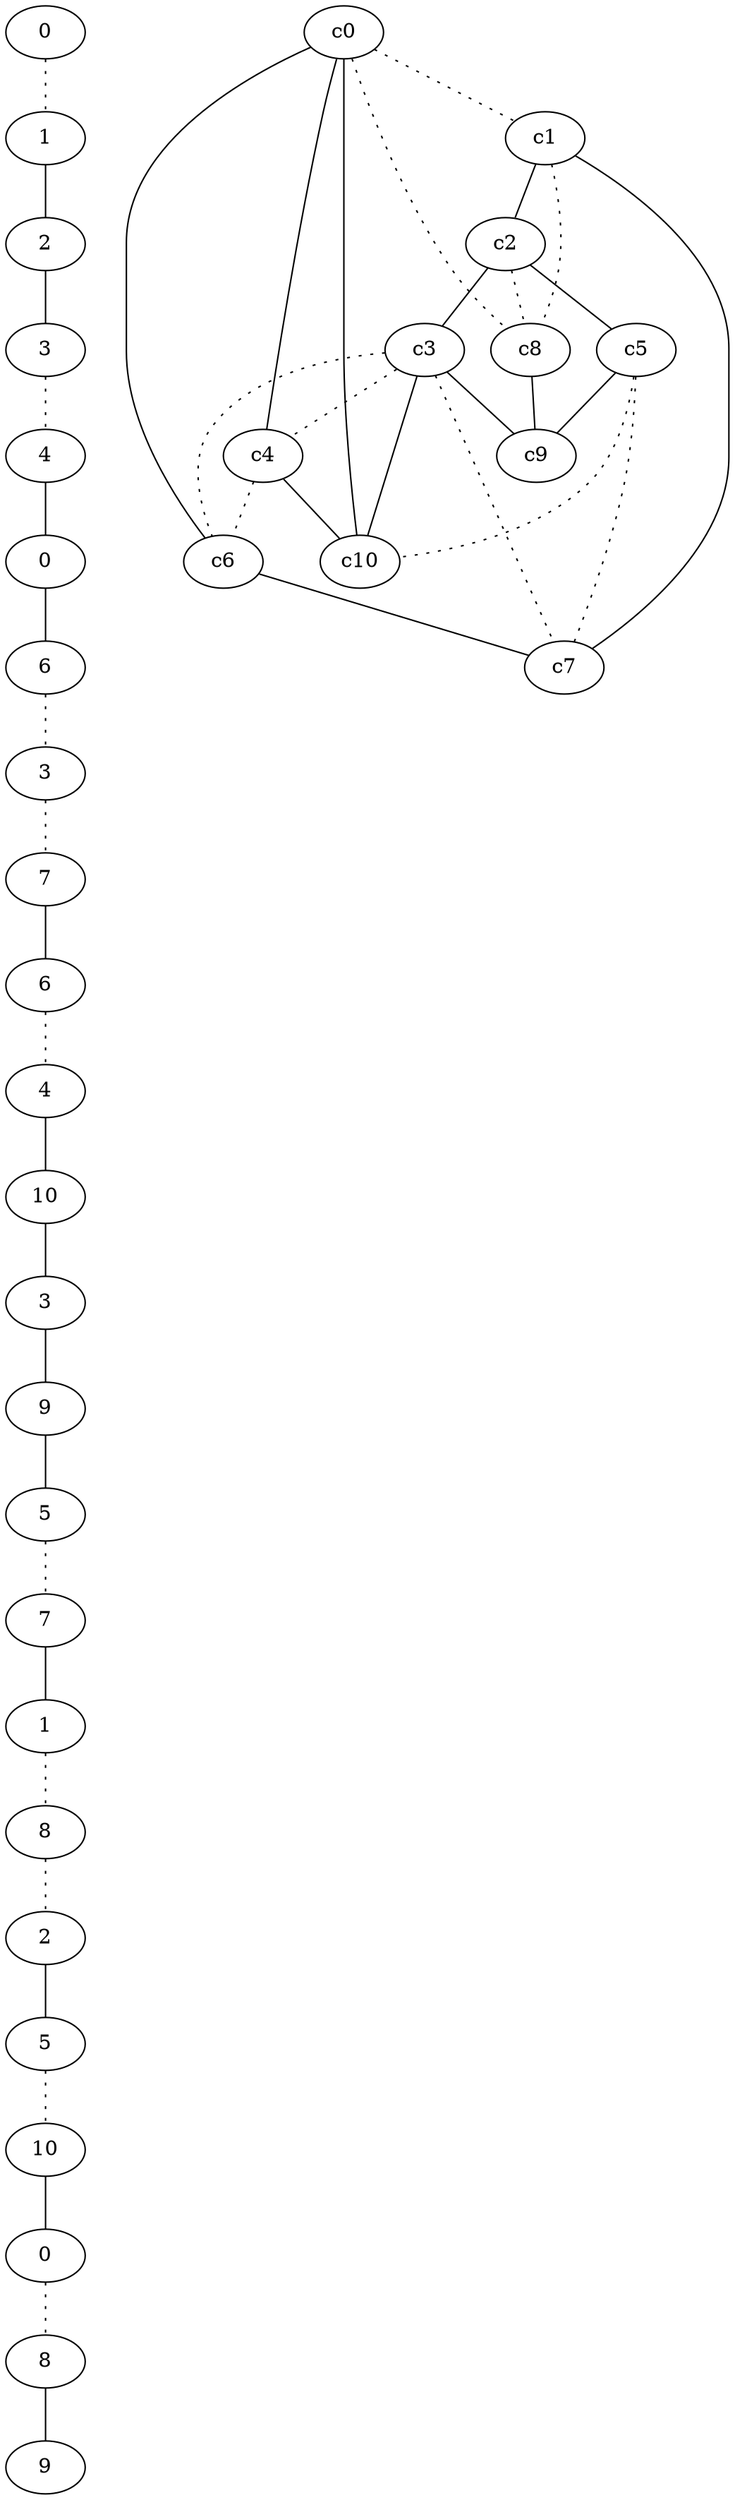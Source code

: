 graph {
a0[label=0];
a1[label=1];
a2[label=2];
a3[label=3];
a4[label=4];
a5[label=0];
a6[label=6];
a7[label=3];
a8[label=7];
a9[label=6];
a10[label=4];
a11[label=10];
a12[label=3];
a13[label=9];
a14[label=5];
a15[label=7];
a16[label=1];
a17[label=8];
a18[label=2];
a19[label=5];
a20[label=10];
a21[label=0];
a22[label=8];
a23[label=9];
a0 -- a1 [style=dotted];
a1 -- a2;
a2 -- a3;
a3 -- a4 [style=dotted];
a4 -- a5;
a5 -- a6;
a6 -- a7 [style=dotted];
a7 -- a8 [style=dotted];
a8 -- a9;
a9 -- a10 [style=dotted];
a10 -- a11;
a11 -- a12;
a12 -- a13;
a13 -- a14;
a14 -- a15 [style=dotted];
a15 -- a16;
a16 -- a17 [style=dotted];
a17 -- a18 [style=dotted];
a18 -- a19;
a19 -- a20 [style=dotted];
a20 -- a21;
a21 -- a22 [style=dotted];
a22 -- a23;
c0 -- c1 [style=dotted];
c0 -- c4;
c0 -- c6;
c0 -- c8 [style=dotted];
c0 -- c10;
c1 -- c2;
c1 -- c7;
c1 -- c8 [style=dotted];
c2 -- c3;
c2 -- c5;
c2 -- c8 [style=dotted];
c3 -- c4 [style=dotted];
c3 -- c6 [style=dotted];
c3 -- c7 [style=dotted];
c3 -- c9;
c3 -- c10;
c4 -- c6 [style=dotted];
c4 -- c10;
c5 -- c7 [style=dotted];
c5 -- c9;
c5 -- c10 [style=dotted];
c6 -- c7;
c8 -- c9;
}
